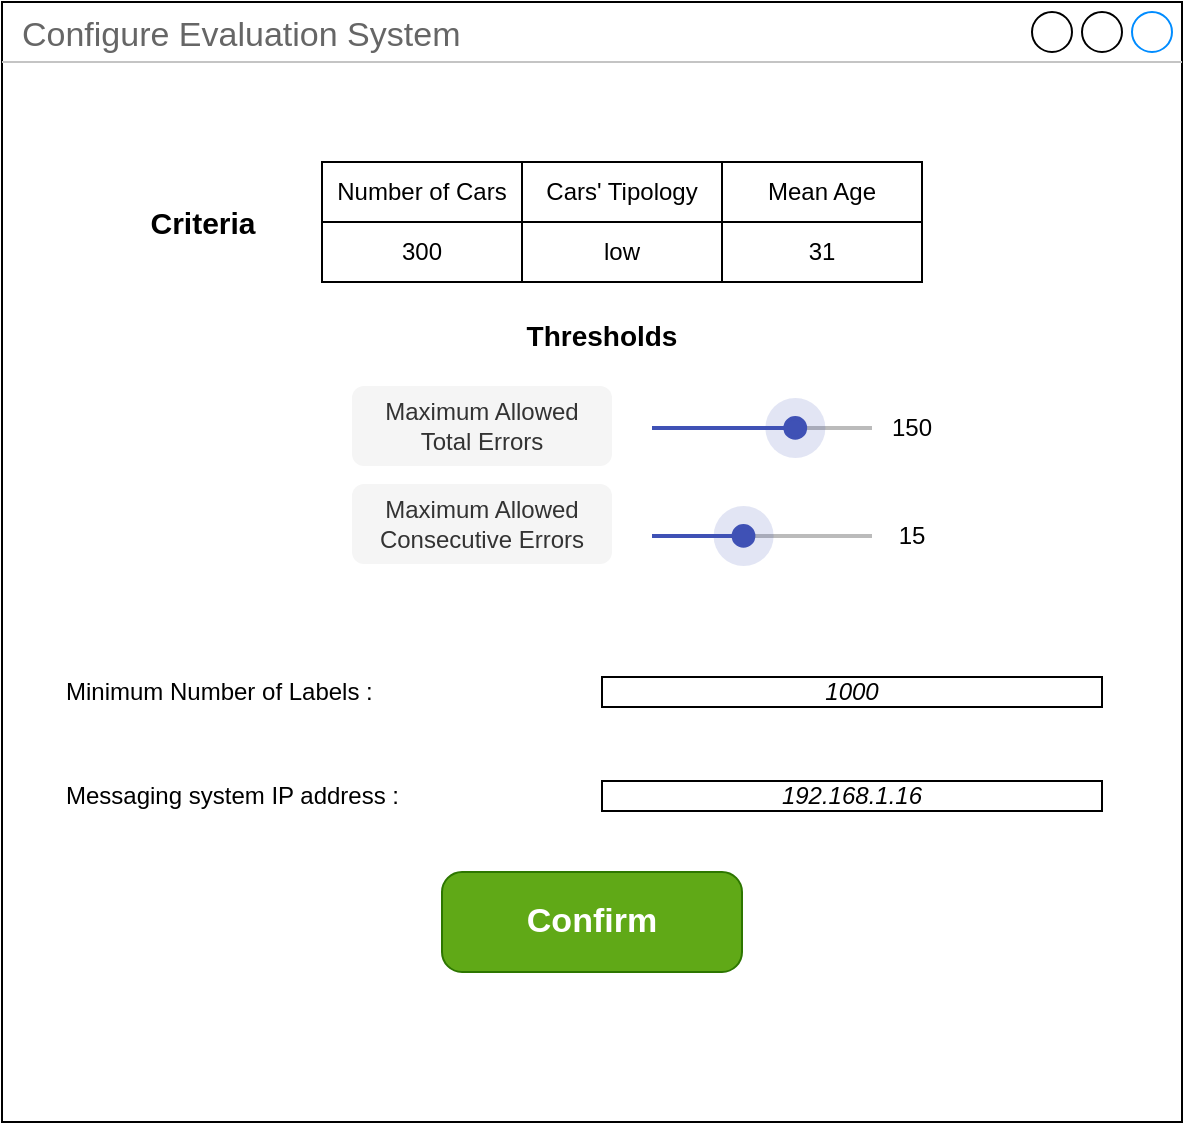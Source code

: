<mxfile>
    <diagram id="JXWKTxL3_nK4k4YYtHSP" name="Page-1">
        <mxGraphModel dx="692" dy="427" grid="1" gridSize="10" guides="1" tooltips="1" connect="1" arrows="1" fold="1" page="1" pageScale="1" pageWidth="850" pageHeight="1100" math="0" shadow="0">
            <root>
                <mxCell id="0"/>
                <mxCell id="1" parent="0"/>
                <mxCell id="2" value="Configure Evaluation System" style="strokeWidth=1;shadow=0;dashed=0;align=center;html=1;shape=mxgraph.mockup.containers.window;align=left;verticalAlign=top;spacingLeft=8;strokeColor2=#008cff;strokeColor3=#c4c4c4;fontColor=#666666;mainText=;fontSize=17;labelBackgroundColor=none;whiteSpace=wrap;" parent="1" vertex="1">
                    <mxGeometry x="50" y="90" width="590" height="560" as="geometry"/>
                </mxCell>
                <mxCell id="3" value="Confirm" style="strokeWidth=1;shadow=0;dashed=0;align=center;html=1;shape=mxgraph.mockup.buttons.button;strokeColor=#2D7600;fontColor=#ffffff;mainText=;buttonStyle=round;fontSize=17;fontStyle=1;fillColor=#60a917;whiteSpace=wrap;" parent="1" vertex="1">
                    <mxGeometry x="270" y="525" width="150" height="50" as="geometry"/>
                </mxCell>
                <mxCell id="15" value="Messaging system IP address :" style="text;html=1;strokeColor=none;fillColor=none;align=left;verticalAlign=middle;whiteSpace=wrap;rounded=0;" parent="1" vertex="1">
                    <mxGeometry x="80" y="472" width="210" height="30" as="geometry"/>
                </mxCell>
                <mxCell id="16" value="&lt;i style=&quot;border-color: var(--border-color);&quot;&gt;&lt;font style=&quot;border-color: var(--border-color);&quot;&gt;192.168.1.16&lt;/font&gt;&lt;/i&gt;" style="rounded=0;whiteSpace=wrap;html=1;fontColor=#000000;" parent="1" vertex="1">
                    <mxGeometry x="350" y="479.5" width="250" height="15" as="geometry"/>
                </mxCell>
                <mxCell id="17" value="Thresholds" style="text;html=1;strokeColor=none;fillColor=none;align=center;verticalAlign=middle;whiteSpace=wrap;rounded=0;fontStyle=1;fontSize=14;" parent="1" vertex="1">
                    <mxGeometry x="265" y="242" width="170" height="30" as="geometry"/>
                </mxCell>
                <mxCell id="18" value="Maximum Allowed &lt;br&gt;Total Errors" style="text;html=1;strokeColor=none;fillColor=#f5f5f5;align=center;verticalAlign=middle;whiteSpace=wrap;rounded=1;fontColor=#333333;" parent="1" vertex="1">
                    <mxGeometry x="225" y="282" width="130" height="40" as="geometry"/>
                </mxCell>
                <mxCell id="19" value="" style="dashed=0;verticalLabelPosition=bottom;verticalAlign=top;align=center;shape=mxgraph.gmdl.sliderFocused;barPos=65.17;strokeColor=#3F51B5;opacity=100;strokeWidth=2;fillColor=#3F51B5;handleSize=30;shadow=0;html=1;" parent="1" vertex="1">
                    <mxGeometry x="375" y="288" width="110" height="30" as="geometry"/>
                </mxCell>
                <mxCell id="20" value="150" style="text;html=1;align=center;verticalAlign=middle;whiteSpace=wrap;rounded=1;" parent="1" vertex="1">
                    <mxGeometry x="475" y="283" width="60" height="40" as="geometry"/>
                </mxCell>
                <mxCell id="21" value="Maximum Allowed &lt;br&gt;Consecutive Errors" style="text;html=1;strokeColor=none;fillColor=#f5f5f5;align=center;verticalAlign=middle;whiteSpace=wrap;rounded=1;fontColor=#333333;" parent="1" vertex="1">
                    <mxGeometry x="225" y="331" width="130" height="40" as="geometry"/>
                </mxCell>
                <mxCell id="22" value="" style="dashed=0;verticalLabelPosition=bottom;verticalAlign=top;align=center;shape=mxgraph.gmdl.sliderFocused;barPos=41.64;strokeColor=#3F51B5;opacity=100;strokeWidth=2;fillColor=#3F51B5;handleSize=30;shadow=0;html=1;" parent="1" vertex="1">
                    <mxGeometry x="375" y="342" width="110" height="30" as="geometry"/>
                </mxCell>
                <mxCell id="23" value="15" style="text;html=1;align=center;verticalAlign=middle;whiteSpace=wrap;rounded=1;" parent="1" vertex="1">
                    <mxGeometry x="475" y="337" width="60" height="40" as="geometry"/>
                </mxCell>
                <mxCell id="24" value="" style="group" parent="1" vertex="1" connectable="0">
                    <mxGeometry x="110" y="170" width="400" height="60" as="geometry"/>
                </mxCell>
                <mxCell id="32" value="" style="group" parent="24" vertex="1" connectable="0">
                    <mxGeometry x="100" width="300" height="60" as="geometry"/>
                </mxCell>
                <mxCell id="26" value="Number of Cars" style="whiteSpace=wrap;html=1;" parent="32" vertex="1">
                    <mxGeometry width="100" height="30" as="geometry"/>
                </mxCell>
                <mxCell id="27" value="Cars' Tipology" style="whiteSpace=wrap;html=1;" parent="32" vertex="1">
                    <mxGeometry x="100" width="100" height="30" as="geometry"/>
                </mxCell>
                <mxCell id="28" value="Mean Age" style="whiteSpace=wrap;html=1;" parent="32" vertex="1">
                    <mxGeometry x="200" width="100" height="30" as="geometry"/>
                </mxCell>
                <mxCell id="29" value="300" style="whiteSpace=wrap;html=1;" parent="32" vertex="1">
                    <mxGeometry y="30" width="100" height="30" as="geometry"/>
                </mxCell>
                <mxCell id="30" value="low" style="whiteSpace=wrap;html=1;" parent="32" vertex="1">
                    <mxGeometry x="100" y="30" width="100" height="30" as="geometry"/>
                </mxCell>
                <mxCell id="31" value="31" style="whiteSpace=wrap;html=1;" parent="32" vertex="1">
                    <mxGeometry x="200" y="30" width="100" height="30" as="geometry"/>
                </mxCell>
                <mxCell id="34" value="&lt;b&gt;&lt;font style=&quot;font-size: 15px;&quot;&gt;Criteria&lt;/font&gt;&lt;/b&gt;" style="text;html=1;align=center;verticalAlign=middle;resizable=0;points=[];autosize=1;strokeColor=none;fillColor=none;" parent="24" vertex="1">
                    <mxGeometry y="15" width="80" height="30" as="geometry"/>
                </mxCell>
                <mxCell id="35" value="Minimum Number of Labels :" style="text;html=1;strokeColor=none;fillColor=none;align=left;verticalAlign=middle;whiteSpace=wrap;rounded=0;" vertex="1" parent="1">
                    <mxGeometry x="80" y="420" width="210" height="30" as="geometry"/>
                </mxCell>
                <mxCell id="36" value="&lt;i style=&quot;border-color: var(--border-color);&quot;&gt;&lt;font style=&quot;border-color: var(--border-color);&quot;&gt;1000&lt;/font&gt;&lt;/i&gt;" style="rounded=0;whiteSpace=wrap;html=1;fontColor=#000000;" vertex="1" parent="1">
                    <mxGeometry x="350" y="427.5" width="250" height="15" as="geometry"/>
                </mxCell>
            </root>
        </mxGraphModel>
    </diagram>
</mxfile>
